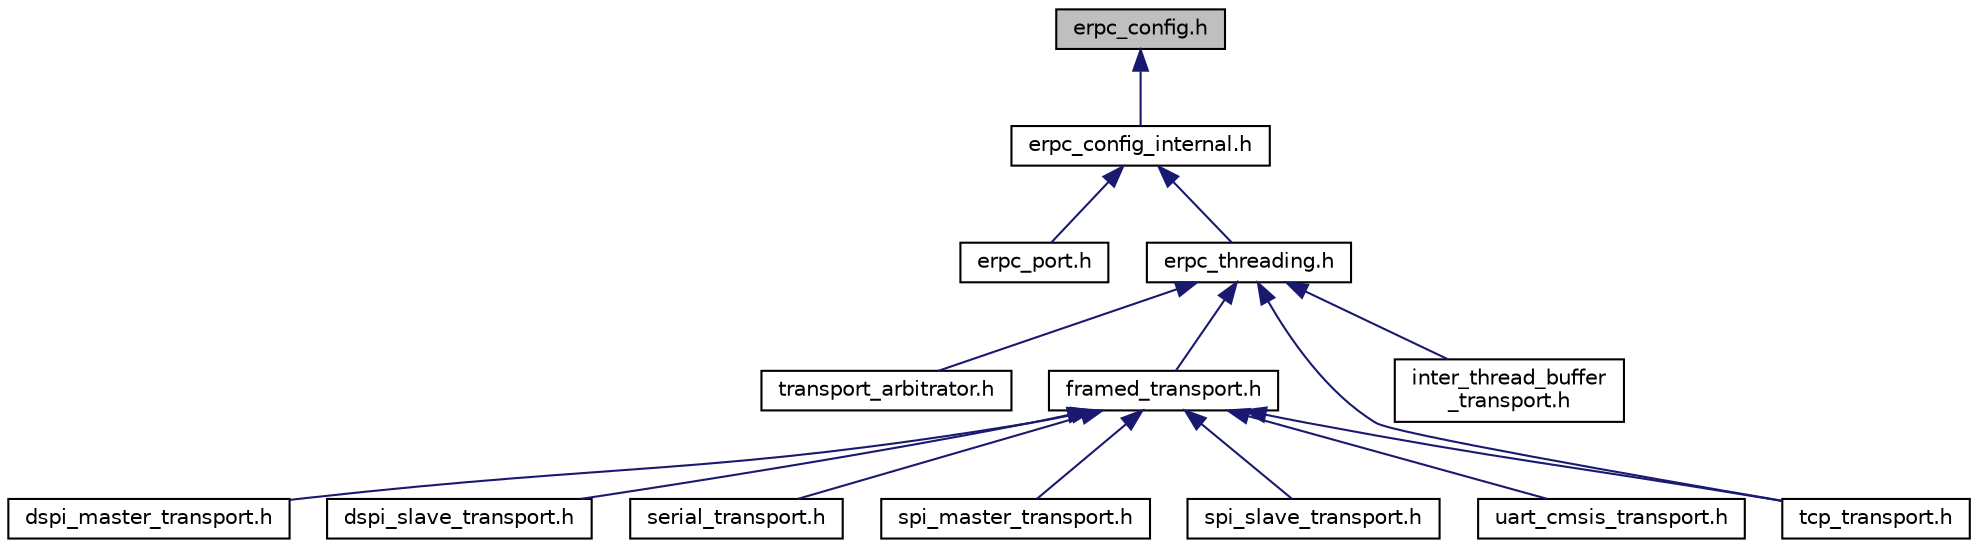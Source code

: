 digraph "erpc_config.h"
{
  edge [fontname="Helvetica",fontsize="10",labelfontname="Helvetica",labelfontsize="10"];
  node [fontname="Helvetica",fontsize="10",shape=record];
  Node1 [label="erpc_config.h",height=0.2,width=0.4,color="black", fillcolor="grey75", style="filled", fontcolor="black"];
  Node1 -> Node2 [dir="back",color="midnightblue",fontsize="10",style="solid",fontname="Helvetica"];
  Node2 [label="erpc_config_internal.h",height=0.2,width=0.4,color="black", fillcolor="white", style="filled",URL="$erpc__config__internal_8h_source.html"];
  Node2 -> Node3 [dir="back",color="midnightblue",fontsize="10",style="solid",fontname="Helvetica"];
  Node3 [label="erpc_port.h",height=0.2,width=0.4,color="black", fillcolor="white", style="filled",URL="$erpc__port_8h.html"];
  Node2 -> Node4 [dir="back",color="midnightblue",fontsize="10",style="solid",fontname="Helvetica"];
  Node4 [label="erpc_threading.h",height=0.2,width=0.4,color="black", fillcolor="white", style="filled",URL="$erpc__threading_8h.html"];
  Node4 -> Node5 [dir="back",color="midnightblue",fontsize="10",style="solid",fontname="Helvetica"];
  Node5 [label="transport_arbitrator.h",height=0.2,width=0.4,color="black", fillcolor="white", style="filled",URL="$transport__arbitrator_8h.html"];
  Node4 -> Node6 [dir="back",color="midnightblue",fontsize="10",style="solid",fontname="Helvetica"];
  Node6 [label="framed_transport.h",height=0.2,width=0.4,color="black", fillcolor="white", style="filled",URL="$framed__transport_8h.html"];
  Node6 -> Node7 [dir="back",color="midnightblue",fontsize="10",style="solid",fontname="Helvetica"];
  Node7 [label="dspi_master_transport.h",height=0.2,width=0.4,color="black", fillcolor="white", style="filled",URL="$dspi__master__transport_8h.html"];
  Node6 -> Node8 [dir="back",color="midnightblue",fontsize="10",style="solid",fontname="Helvetica"];
  Node8 [label="dspi_slave_transport.h",height=0.2,width=0.4,color="black", fillcolor="white", style="filled",URL="$dspi__slave__transport_8h.html"];
  Node6 -> Node9 [dir="back",color="midnightblue",fontsize="10",style="solid",fontname="Helvetica"];
  Node9 [label="serial_transport.h",height=0.2,width=0.4,color="black", fillcolor="white", style="filled",URL="$serial__transport_8h.html"];
  Node6 -> Node10 [dir="back",color="midnightblue",fontsize="10",style="solid",fontname="Helvetica"];
  Node10 [label="spi_master_transport.h",height=0.2,width=0.4,color="black", fillcolor="white", style="filled",URL="$spi__master__transport_8h.html"];
  Node6 -> Node11 [dir="back",color="midnightblue",fontsize="10",style="solid",fontname="Helvetica"];
  Node11 [label="spi_slave_transport.h",height=0.2,width=0.4,color="black", fillcolor="white", style="filled",URL="$spi__slave__transport_8h.html"];
  Node6 -> Node12 [dir="back",color="midnightblue",fontsize="10",style="solid",fontname="Helvetica"];
  Node12 [label="tcp_transport.h",height=0.2,width=0.4,color="black", fillcolor="white", style="filled",URL="$tcp__transport_8h.html"];
  Node6 -> Node13 [dir="back",color="midnightblue",fontsize="10",style="solid",fontname="Helvetica"];
  Node13 [label="uart_cmsis_transport.h",height=0.2,width=0.4,color="black", fillcolor="white", style="filled",URL="$uart__cmsis__transport_8h.html"];
  Node4 -> Node14 [dir="back",color="midnightblue",fontsize="10",style="solid",fontname="Helvetica"];
  Node14 [label="inter_thread_buffer\l_transport.h",height=0.2,width=0.4,color="black", fillcolor="white", style="filled",URL="$inter__thread__buffer__transport_8h.html"];
  Node4 -> Node12 [dir="back",color="midnightblue",fontsize="10",style="solid",fontname="Helvetica"];
}
